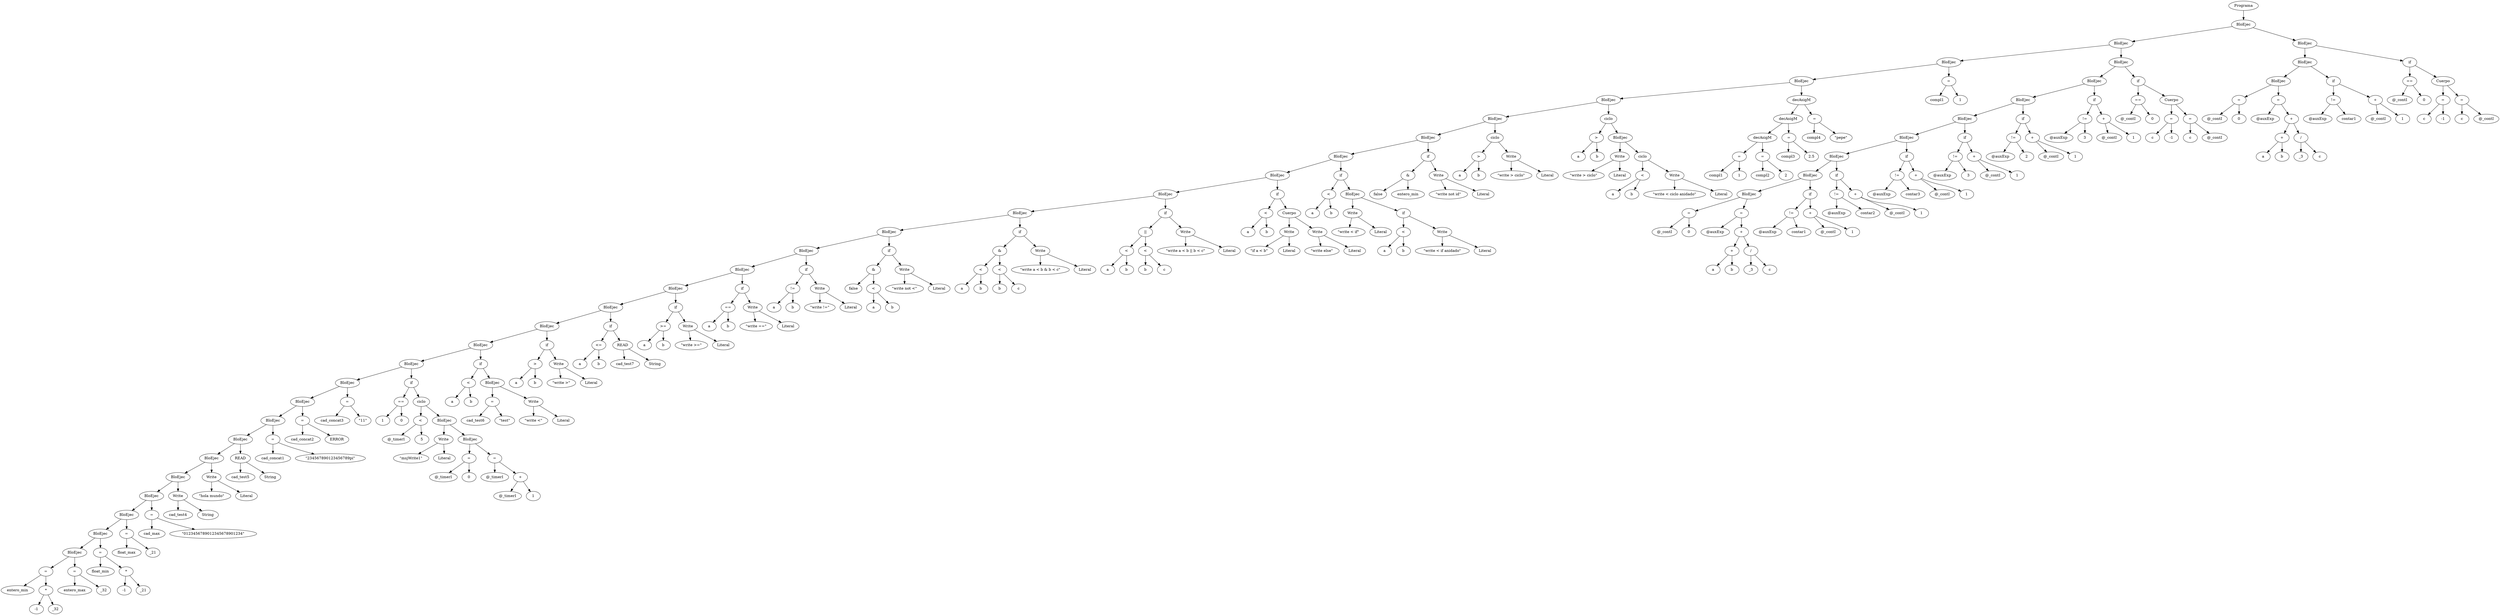 digraph G{
"nodo419"[ label="Programa"];
"nodo418"[ label="BloEjec"];
nodo419 -> nodo418
"nodo418"[ label="BloEjec"];
"nodo384"[ label="BloEjec"];
nodo418 -> nodo384
"nodo384"[ label="BloEjec"];
"nodo310"[ label="BloEjec"];
nodo384 -> nodo310
"nodo310"[ label="BloEjec"];
"nodo306"[ label="BloEjec"];
nodo310 -> nodo306
"nodo306"[ label="BloEjec"];
"nodo290"[ label="BloEjec"];
nodo306 -> nodo290
"nodo290"[ label="BloEjec"];
"nodo274"[ label="BloEjec"];
nodo290 -> nodo274
"nodo274"[ label="BloEjec"];
"nodo266"[ label="BloEjec"];
nodo274 -> nodo266
"nodo266"[ label="BloEjec"];
"nodo258"[ label="BloEjec"];
nodo266 -> nodo258
"nodo258"[ label="BloEjec"];
"nodo242"[ label="BloEjec"];
nodo258 -> nodo242
"nodo242"[ label="BloEjec"];
"nodo230"[ label="BloEjec"];
nodo242 -> nodo230
"nodo230"[ label="BloEjec"];
"nodo218"[ label="BloEjec"];
nodo230 -> nodo218
"nodo218"[ label="BloEjec"];
"nodo206"[ label="BloEjec"];
nodo218 -> nodo206
"nodo206"[ label="BloEjec"];
"nodo196"[ label="BloEjec"];
nodo206 -> nodo196
"nodo196"[ label="BloEjec"];
"nodo188"[ label="BloEjec"];
nodo196 -> nodo188
"nodo188"[ label="BloEjec"];
"nodo180"[ label="BloEjec"];
nodo188 -> nodo180
"nodo180"[ label="BloEjec"];
"nodo172"[ label="BloEjec"];
nodo180 -> nodo172
"nodo172"[ label="BloEjec"];
"nodo164"[ label="BloEjec"];
nodo172 -> nodo164
"nodo164"[ label="BloEjec"];
"nodo156"[ label="BloEjec"];
nodo164 -> nodo156
"nodo156"[ label="BloEjec"];
"nodo144"[ label="BloEjec"];
nodo156 -> nodo144
"nodo144"[ label="BloEjec"];
"nodo122"[ label="BloEjec"];
nodo144 -> nodo122
"nodo122"[ label="BloEjec"];
"nodo118"[ label="BloEjec"];
nodo122 -> nodo118
"nodo118"[ label="BloEjec"];
"nodo114"[ label="BloEjec"];
nodo118 -> nodo114
"nodo114"[ label="BloEjec"];
"nodo110"[ label="BloEjec"];
nodo114 -> nodo110
"nodo110"[ label="BloEjec"];
"nodo106"[ label="BloEjec"];
nodo110 -> nodo106
"nodo106"[ label="BloEjec"];
"nodo102"[ label="BloEjec"];
nodo106 -> nodo102
"nodo102"[ label="BloEjec"];
"nodo98"[ label="BloEjec"];
nodo102 -> nodo98
"nodo98"[ label="BloEjec"];
"nodo94"[ label="BloEjec"];
nodo98 -> nodo94
"nodo94"[ label="BloEjec"];
"nodo90"[ label="BloEjec"];
nodo94 -> nodo90
"nodo90"[ label="BloEjec"];
"nodo84"[ label="BloEjec"];
nodo90 -> nodo84
"nodo84"[ label="BloEjec"];
"nodo80"[ label="="];
nodo84 -> nodo80
"nodo80"[ label="="];
"nodo79"[ label="entero_min"];
nodo80 -> nodo79
"nodo79"[ label="entero_min"];
"nodo78"[ label="*"];
nodo80 -> nodo78
"nodo78"[ label="*"];
"nodo77"[ label="-1"];
nodo78 -> nodo77
"nodo77"[ label="-1"];
"nodo76"[ label="_32"];
nodo78 -> nodo76
"nodo76"[ label="_32"];
"nodo83"[ label="="];
nodo84 -> nodo83
"nodo83"[ label="="];
"nodo82"[ label="entero_max"];
nodo83 -> nodo82
"nodo82"[ label="entero_max"];
"nodo81"[ label="_32"];
nodo83 -> nodo81
"nodo81"[ label="_32"];
"nodo89"[ label="="];
nodo90 -> nodo89
"nodo89"[ label="="];
"nodo88"[ label="float_min"];
nodo89 -> nodo88
"nodo88"[ label="float_min"];
"nodo87"[ label="*"];
nodo89 -> nodo87
"nodo87"[ label="*"];
"nodo86"[ label="-1"];
nodo87 -> nodo86
"nodo86"[ label="-1"];
"nodo85"[ label="_21"];
nodo87 -> nodo85
"nodo85"[ label="_21"];
"nodo93"[ label="="];
nodo94 -> nodo93
"nodo93"[ label="="];
"nodo92"[ label="float_max"];
nodo93 -> nodo92
"nodo92"[ label="float_max"];
"nodo91"[ label="_21"];
nodo93 -> nodo91
"nodo91"[ label="_21"];
"nodo97"[ label="="];
nodo98 -> nodo97
"nodo97"[ label="="];
"nodo96"[ label="cad_max"];
nodo97 -> nodo96
"nodo96"[ label="cad_max"];
"nodo95"[ label="\"0123456789012345678901234\""];
nodo97 -> nodo95
"nodo95"[ label="\"0123456789012345678901234\""];
"nodo101"[ label="Write"];
nodo102 -> nodo101
"nodo101"[ label="Write"];
"nodo100"[ label="cad_test4"];
nodo101 -> nodo100
"nodo100"[ label="cad_test4"];
"nodo99"[ label="String"];
nodo101 -> nodo99
"nodo99"[ label="String"];
"nodo105"[ label="Write"];
nodo106 -> nodo105
"nodo105"[ label="Write"];
"nodo104"[ label="\"itera\""];
nodo105 -> nodo104
"nodo104"[ label="\"hola mundo\""];
"nodo103"[ label="Literal"];
nodo105 -> nodo103
"nodo103"[ label="Literal"];
"nodo109"[ label="READ"];
nodo110 -> nodo109
"nodo109"[ label="READ"];
"nodo108"[ label="cad_test5"];
nodo109 -> nodo108
"nodo108"[ label="cad_test5"];
"nodo107"[ label="String"];
nodo109 -> nodo107
"nodo107"[ label="String"];
"nodo113"[ label="="];
nodo114 -> nodo113
"nodo113"[ label="="];
"nodo112"[ label="cad_concat1"];
nodo113 -> nodo112
"nodo112"[ label="cad_concat1"];
"nodo111"[ label="\"234567890123456789pi\""];
nodo113 -> nodo111
"nodo111"[ label="\"234567890123456789pi\""];
"nodo117"[ label="="];
nodo118 -> nodo117
"nodo117"[ label="="];
"nodo116"[ label="cad_concat2"];
nodo117 -> nodo116
"nodo116"[ label="cad_concat2"];
"nodo115"[ label="ERROR"];
nodo117 -> nodo115
"nodo115"[ label="ERROR"];
"nodo121"[ label="="];
nodo122 -> nodo121
"nodo121"[ label="="];
"nodo120"[ label="cad_concat3"];
nodo121 -> nodo120
"nodo120"[ label="cad_concat3"];
"nodo119"[ label="\"11\""];
nodo121 -> nodo119
"nodo119"[ label="\"11\""];
"nodo143"[ label="if"];
nodo144 -> nodo143
"nodo143"[ label="if"];
"nodo125"[ label="=="];
nodo143 -> nodo125
"nodo125"[ label="=="];
"nodo124"[ label="1"];
nodo125 -> nodo124
"nodo124"[ label="1"];
"nodo123"[ label="0"];
nodo125 -> nodo123
"nodo123"[ label="0"];
"nodo142"[ label="ciclo"];
nodo143 -> nodo142
"nodo142"[ label="ciclo"];
"nodo141"[ label="<"];
nodo142 -> nodo141
"nodo141"[ label="<"];
"nodo140"[ label="@_timerI"];
nodo141 -> nodo140
"nodo140"[ label="@_timerI"];
"nodo139"[ label="5"];
nodo141 -> nodo139
"nodo139"[ label="5"];
"nodo138"[ label="BloEjec"];
nodo142 -> nodo138
"nodo138"[ label="BloEjec"];
"nodo128"[ label="Write"];
nodo138 -> nodo128
"nodo128"[ label="Write"];
"nodo127"[ label="\"itera\""];
nodo128 -> nodo127
"nodo127"[ label="\"msjWrite1\""];
"nodo126"[ label="Literal"];
nodo128 -> nodo126
"nodo126"[ label="Literal"];
"nodo137"[ label="BloEjec"];
nodo138 -> nodo137
"nodo137"[ label="BloEjec"];
"nodo136"[ label="="];
nodo137 -> nodo136
"nodo136"[ label="="];
"nodo135"[ label="@_timerI"];
nodo136 -> nodo135
"nodo135"[ label="@_timerI"];
"nodo134"[ label="0"];
nodo136 -> nodo134
"nodo134"[ label="0"];
"nodo133"[ label="="];
nodo137 -> nodo133
"nodo133"[ label="="];
"nodo132"[ label="@_timerI"];
nodo133 -> nodo132
"nodo132"[ label="@_timerI"];
"nodo131"[ label="+"];
nodo133 -> nodo131
"nodo131"[ label="+"];
"nodo130"[ label="@_timerI"];
nodo131 -> nodo130
"nodo130"[ label="@_timerI"];
"nodo129"[ label="1"];
nodo131 -> nodo129
"nodo129"[ label="1"];
"nodo155"[ label="if"];
nodo156 -> nodo155
"nodo155"[ label="if"];
"nodo147"[ label="<"];
nodo155 -> nodo147
"nodo147"[ label="<"];
"nodo145"[ label="a"];
nodo147 -> nodo145
"nodo145"[ label="a"];
"nodo146"[ label="b"];
nodo147 -> nodo146
"nodo146"[ label="b"];
"nodo154"[ label="BloEjec"];
nodo155 -> nodo154
"nodo154"[ label="BloEjec"];
"nodo150"[ label="="];
nodo154 -> nodo150
"nodo150"[ label="="];
"nodo149"[ label="cad_test6"];
nodo150 -> nodo149
"nodo149"[ label="cad_test6"];
"nodo148"[ label="\"test\""];
nodo150 -> nodo148
"nodo148"[ label="\"test\""];
"nodo153"[ label="Write"];
nodo154 -> nodo153
"nodo153"[ label="Write"];
"nodo152"[ label="\"itera\""];
nodo153 -> nodo152
"nodo152"[ label="\"write <\""];
"nodo151"[ label="Literal"];
nodo153 -> nodo151
"nodo151"[ label="Literal"];
"nodo163"[ label="if"];
nodo164 -> nodo163
"nodo163"[ label="if"];
"nodo159"[ label=">"];
nodo163 -> nodo159
"nodo159"[ label=">"];
"nodo157"[ label="a"];
nodo159 -> nodo157
"nodo157"[ label="a"];
"nodo158"[ label="b"];
nodo159 -> nodo158
"nodo158"[ label="b"];
"nodo162"[ label="Write"];
nodo163 -> nodo162
"nodo162"[ label="Write"];
"nodo161"[ label="\"itera\""];
nodo162 -> nodo161
"nodo161"[ label="\"write >\""];
"nodo160"[ label="Literal"];
nodo162 -> nodo160
"nodo160"[ label="Literal"];
"nodo171"[ label="if"];
nodo172 -> nodo171
"nodo171"[ label="if"];
"nodo167"[ label="<="];
nodo171 -> nodo167
"nodo167"[ label="<="];
"nodo165"[ label="a"];
nodo167 -> nodo165
"nodo165"[ label="a"];
"nodo166"[ label="b"];
nodo167 -> nodo166
"nodo166"[ label="b"];
"nodo170"[ label="READ"];
nodo171 -> nodo170
"nodo170"[ label="READ"];
"nodo169"[ label="cad_test7"];
nodo170 -> nodo169
"nodo169"[ label="cad_test7"];
"nodo168"[ label="String"];
nodo170 -> nodo168
"nodo168"[ label="String"];
"nodo179"[ label="if"];
nodo180 -> nodo179
"nodo179"[ label="if"];
"nodo175"[ label=">="];
nodo179 -> nodo175
"nodo175"[ label=">="];
"nodo173"[ label="a"];
nodo175 -> nodo173
"nodo173"[ label="a"];
"nodo174"[ label="b"];
nodo175 -> nodo174
"nodo174"[ label="b"];
"nodo178"[ label="Write"];
nodo179 -> nodo178
"nodo178"[ label="Write"];
"nodo177"[ label="\"itera\""];
nodo178 -> nodo177
"nodo177"[ label="\"write >=\""];
"nodo176"[ label="Literal"];
nodo178 -> nodo176
"nodo176"[ label="Literal"];
"nodo187"[ label="if"];
nodo188 -> nodo187
"nodo187"[ label="if"];
"nodo183"[ label="=="];
nodo187 -> nodo183
"nodo183"[ label="=="];
"nodo181"[ label="a"];
nodo183 -> nodo181
"nodo181"[ label="a"];
"nodo182"[ label="b"];
nodo183 -> nodo182
"nodo182"[ label="b"];
"nodo186"[ label="Write"];
nodo187 -> nodo186
"nodo186"[ label="Write"];
"nodo185"[ label="\"itera\""];
nodo186 -> nodo185
"nodo185"[ label="\"write ==\""];
"nodo184"[ label="Literal"];
nodo186 -> nodo184
"nodo184"[ label="Literal"];
"nodo195"[ label="if"];
nodo196 -> nodo195
"nodo195"[ label="if"];
"nodo191"[ label="!="];
nodo195 -> nodo191
"nodo191"[ label="!="];
"nodo189"[ label="a"];
nodo191 -> nodo189
"nodo189"[ label="a"];
"nodo190"[ label="b"];
nodo191 -> nodo190
"nodo190"[ label="b"];
"nodo194"[ label="Write"];
nodo195 -> nodo194
"nodo194"[ label="Write"];
"nodo193"[ label="\"itera\""];
nodo194 -> nodo193
"nodo193"[ label="\"write !=\""];
"nodo192"[ label="Literal"];
nodo194 -> nodo192
"nodo192"[ label="Literal"];
"nodo205"[ label="if"];
nodo206 -> nodo205
"nodo205"[ label="if"];
"nodo201"[ label="&"];
nodo205 -> nodo201
"nodo201"[ label="&"];
"nodo200"[ label="false"];
nodo201 -> nodo200
"nodo200"[ label="false"];
"nodo199"[ label="<"];
nodo201 -> nodo199
"nodo199"[ label="<"];
"nodo197"[ label="a"];
nodo199 -> nodo197
"nodo197"[ label="a"];
"nodo198"[ label="b"];
nodo199 -> nodo198
"nodo198"[ label="b"];
"nodo204"[ label="Write"];
nodo205 -> nodo204
"nodo204"[ label="Write"];
"nodo203"[ label="\"itera\""];
nodo204 -> nodo203
"nodo203"[ label="\"write not <\""];
"nodo202"[ label="Literal"];
nodo204 -> nodo202
"nodo202"[ label="Literal"];
"nodo217"[ label="if"];
nodo218 -> nodo217
"nodo217"[ label="if"];
"nodo213"[ label="&"];
nodo217 -> nodo213
"nodo213"[ label="&"];
"nodo209"[ label="<"];
nodo213 -> nodo209
"nodo209"[ label="<"];
"nodo207"[ label="a"];
nodo209 -> nodo207
"nodo207"[ label="a"];
"nodo208"[ label="b"];
nodo209 -> nodo208
"nodo208"[ label="b"];
"nodo212"[ label="<"];
nodo213 -> nodo212
"nodo212"[ label="<"];
"nodo210"[ label="b"];
nodo212 -> nodo210
"nodo210"[ label="b"];
"nodo211"[ label="c"];
nodo212 -> nodo211
"nodo211"[ label="c"];
"nodo216"[ label="Write"];
nodo217 -> nodo216
"nodo216"[ label="Write"];
"nodo215"[ label="\"itera\""];
nodo216 -> nodo215
"nodo215"[ label="\"write a < b & b < c\""];
"nodo214"[ label="Literal"];
nodo216 -> nodo214
"nodo214"[ label="Literal"];
"nodo229"[ label="if"];
nodo230 -> nodo229
"nodo229"[ label="if"];
"nodo225"[ label="||"];
nodo229 -> nodo225
"nodo225"[ label="||"];
"nodo221"[ label="<"];
nodo225 -> nodo221
"nodo221"[ label="<"];
"nodo219"[ label="a"];
nodo221 -> nodo219
"nodo219"[ label="a"];
"nodo220"[ label="b"];
nodo221 -> nodo220
"nodo220"[ label="b"];
"nodo224"[ label="<"];
nodo225 -> nodo224
"nodo224"[ label="<"];
"nodo222"[ label="b"];
nodo224 -> nodo222
"nodo222"[ label="b"];
"nodo223"[ label="c"];
nodo224 -> nodo223
"nodo223"[ label="c"];
"nodo228"[ label="Write"];
nodo229 -> nodo228
"nodo228"[ label="Write"];
"nodo227"[ label="\"itera\""];
nodo228 -> nodo227
"nodo227"[ label="\"write a < b || b < c\""];
"nodo226"[ label="Literal"];
nodo228 -> nodo226
"nodo226"[ label="Literal"];
"nodo241"[ label="if"];
nodo242 -> nodo241
"nodo241"[ label="if"];
"nodo233"[ label="<"];
nodo241 -> nodo233
"nodo233"[ label="<"];
"nodo231"[ label="a"];
nodo233 -> nodo231
"nodo231"[ label="a"];
"nodo232"[ label="b"];
nodo233 -> nodo232
"nodo232"[ label="b"];
"nodo240"[ label="Cuerpo"];
nodo241 -> nodo240
"nodo240"[ label="Cuerpo"];
"nodo236"[ label="Write"];
nodo240 -> nodo236
"nodo236"[ label="Write"];
"nodo235"[ label="\"itera\""];
nodo236 -> nodo235
"nodo235"[ label="\"if a < b\""];
"nodo234"[ label="Literal"];
nodo236 -> nodo234
"nodo234"[ label="Literal"];
"nodo239"[ label="Write"];
nodo240 -> nodo239
"nodo239"[ label="Write"];
"nodo238"[ label="\"itera\""];
nodo239 -> nodo238
"nodo238"[ label="\"write else\""];
"nodo237"[ label="Literal"];
nodo239 -> nodo237
"nodo237"[ label="Literal"];
"nodo257"[ label="if"];
nodo258 -> nodo257
"nodo257"[ label="if"];
"nodo245"[ label="<"];
nodo257 -> nodo245
"nodo245"[ label="<"];
"nodo243"[ label="a"];
nodo245 -> nodo243
"nodo243"[ label="a"];
"nodo244"[ label="b"];
nodo245 -> nodo244
"nodo244"[ label="b"];
"nodo256"[ label="BloEjec"];
nodo257 -> nodo256
"nodo256"[ label="BloEjec"];
"nodo248"[ label="Write"];
nodo256 -> nodo248
"nodo248"[ label="Write"];
"nodo247"[ label="\"itera\""];
nodo248 -> nodo247
"nodo247"[ label="\"write < if\""];
"nodo246"[ label="Literal"];
nodo248 -> nodo246
"nodo246"[ label="Literal"];
"nodo255"[ label="if"];
nodo256 -> nodo255
"nodo255"[ label="if"];
"nodo251"[ label="<"];
nodo255 -> nodo251
"nodo251"[ label="<"];
"nodo249"[ label="a"];
nodo251 -> nodo249
"nodo249"[ label="a"];
"nodo250"[ label="b"];
nodo251 -> nodo250
"nodo250"[ label="b"];
"nodo254"[ label="Write"];
nodo255 -> nodo254
"nodo254"[ label="Write"];
"nodo253"[ label="\"itera\""];
nodo254 -> nodo253
"nodo253"[ label="\"write < if anidado\""];
"nodo252"[ label="Literal"];
nodo254 -> nodo252
"nodo252"[ label="Literal"];
"nodo265"[ label="if"];
nodo266 -> nodo265
"nodo265"[ label="if"];
"nodo261"[ label="&"];
nodo265 -> nodo261
"nodo261"[ label="&"];
"nodo260"[ label="false"];
nodo261 -> nodo260
"nodo260"[ label="false"];
"nodo259"[ label="entero_min"];
nodo261 -> nodo259
"nodo259"[ label="entero_min"];
"nodo264"[ label="Write"];
nodo265 -> nodo264
"nodo264"[ label="Write"];
"nodo263"[ label="\"itera\""];
nodo264 -> nodo263
"nodo263"[ label="\"write not id\""];
"nodo262"[ label="Literal"];
nodo264 -> nodo262
"nodo262"[ label="Literal"];
"nodo273"[ label="ciclo"];
nodo274 -> nodo273
"nodo273"[ label="ciclo"];
"nodo269"[ label=">"];
nodo273 -> nodo269
"nodo269"[ label=">"];
"nodo267"[ label="a"];
nodo269 -> nodo267
"nodo267"[ label="a"];
"nodo268"[ label="b"];
nodo269 -> nodo268
"nodo268"[ label="b"];
"nodo272"[ label="Write"];
nodo273 -> nodo272
"nodo272"[ label="Write"];
"nodo271"[ label="\"itera\""];
nodo272 -> nodo271
"nodo271"[ label="\"write > ciclo\""];
"nodo270"[ label="Literal"];
nodo272 -> nodo270
"nodo270"[ label="Literal"];
"nodo289"[ label="ciclo"];
nodo290 -> nodo289
"nodo289"[ label="ciclo"];
"nodo277"[ label=">"];
nodo289 -> nodo277
"nodo277"[ label=">"];
"nodo275"[ label="a"];
nodo277 -> nodo275
"nodo275"[ label="a"];
"nodo276"[ label="b"];
nodo277 -> nodo276
"nodo276"[ label="b"];
"nodo288"[ label="BloEjec"];
nodo289 -> nodo288
"nodo288"[ label="BloEjec"];
"nodo280"[ label="Write"];
nodo288 -> nodo280
"nodo280"[ label="Write"];
"nodo279"[ label="\"itera\""];
nodo280 -> nodo279
"nodo279"[ label="\"write > ciclo\""];
"nodo278"[ label="Literal"];
nodo280 -> nodo278
"nodo278"[ label="Literal"];
"nodo287"[ label="ciclo"];
nodo288 -> nodo287
"nodo287"[ label="ciclo"];
"nodo283"[ label="<"];
nodo287 -> nodo283
"nodo283"[ label="<"];
"nodo281"[ label="a"];
nodo283 -> nodo281
"nodo281"[ label="a"];
"nodo282"[ label="b"];
nodo283 -> nodo282
"nodo282"[ label="b"];
"nodo286"[ label="Write"];
nodo287 -> nodo286
"nodo286"[ label="Write"];
"nodo285"[ label="\"itera\""];
nodo286 -> nodo285
"nodo285"[ label="\"write < ciclo anidado\""];
"nodo284"[ label="Literal"];
nodo286 -> nodo284
"nodo284"[ label="Literal"];
"nodo305"[ label="decAsigM"];
nodo306 -> nodo305
"nodo305"[ label="decAsigM"];
"nodo301"[ label="decAsigM"];
nodo305 -> nodo301
"nodo301"[ label="decAsigM"];
"nodo297"[ label="decAsigM"];
nodo301 -> nodo297
"nodo297"[ label="decAsigM"];
"nodo293"[ label="="];
nodo297 -> nodo293
"nodo293"[ label="="];
"nodo292"[ label="compl1"];
nodo293 -> nodo292
"nodo292"[ label="compl1"];
"nodo291"[ label="1"];
nodo293 -> nodo291
"nodo291"[ label="1"];
"nodo296"[ label="="];
nodo297 -> nodo296
"nodo296"[ label="="];
"nodo295"[ label="compl2"];
nodo296 -> nodo295
"nodo295"[ label="compl2"];
"nodo294"[ label="2"];
nodo296 -> nodo294
"nodo294"[ label="2"];
"nodo300"[ label="="];
nodo301 -> nodo300
"nodo300"[ label="="];
"nodo299"[ label="compl3"];
nodo300 -> nodo299
"nodo299"[ label="compl3"];
"nodo298"[ label="2.5"];
nodo300 -> nodo298
"nodo298"[ label="2.5"];
"nodo304"[ label="="];
nodo305 -> nodo304
"nodo304"[ label="="];
"nodo303"[ label="compl4"];
nodo304 -> nodo303
"nodo303"[ label="compl4"];
"nodo302"[ label="\"pepe\""];
nodo304 -> nodo302
"nodo302"[ label="\"pepe\""];
"nodo309"[ label="="];
nodo310 -> nodo309
"nodo309"[ label="="];
"nodo308"[ label="compl1"];
nodo309 -> nodo308
"nodo308"[ label="compl1"];
"nodo307"[ label="1"];
nodo309 -> nodo307
"nodo307"[ label="1"];
"nodo383"[ label="BloEjec"];
nodo384 -> nodo383
"nodo383"[ label="BloEjec"];
"nodo371"[ label="BloEjec"];
nodo383 -> nodo371
"nodo371"[ label="BloEjec"];
"nodo363"[ label="BloEjec"];
nodo371 -> nodo363
"nodo363"[ label="BloEjec"];
"nodo355"[ label="BloEjec"];
nodo363 -> nodo355
"nodo355"[ label="BloEjec"];
"nodo347"[ label="BloEjec"];
nodo355 -> nodo347
"nodo347"[ label="BloEjec"];
"nodo339"[ label="BloEjec"];
nodo347 -> nodo339
"nodo339"[ label="BloEjec"];
"nodo331"[ label="BloEjec"];
nodo339 -> nodo331
"nodo331"[ label="BloEjec"];
"nodo330"[ label="BloEjec"];
nodo331 -> nodo330
"nodo330"[ label="BloEjec"];
"nodo329"[ label="="];
nodo330 -> nodo329
"nodo329"[ label="="];
"nodo328"[ label="@_contI"];
nodo329 -> nodo328
"nodo328"[ label="@_contI"];
"nodo327"[ label="0"];
nodo329 -> nodo327
"nodo327"[ label="0"];
"nodo326"[ label="="];
nodo330 -> nodo326
"nodo326"[ label="="];
"nodo325"[ label="@auxExp"];
nodo326 -> nodo325
"nodo325"[ label="@auxExp"];
"nodo317"[ label="+"];
nodo326 -> nodo317
"nodo317"[ label="+"];
"nodo313"[ label="+"];
nodo317 -> nodo313
"nodo313"[ label="+"];
"nodo311"[ label="a"];
nodo313 -> nodo311
"nodo311"[ label="a"];
"nodo312"[ label="b"];
nodo313 -> nodo312
"nodo312"[ label="b"];
"nodo316"[ label="/"];
nodo317 -> nodo316
"nodo316"[ label="/"];
"nodo314"[ label="_3"];
nodo316 -> nodo314
"nodo314"[ label="_3"];
"nodo315"[ label="c"];
nodo316 -> nodo315
"nodo315"[ label="c"];
"nodo324"[ label="if"];
nodo331 -> nodo324
"nodo324"[ label="if"];
"nodo323"[ label="!="];
nodo324 -> nodo323
"nodo323"[ label="!="];
"nodo322"[ label="@auxExp"];
nodo323 -> nodo322
"nodo322"[ label="@auxExp"];
"nodo318"[ label="contar1"];
nodo323 -> nodo318
"nodo318"[ label="contar1"];
"nodo321"[ label="+"];
nodo324 -> nodo321
"nodo321"[ label="+"];
"nodo320"[ label="@_contI"];
nodo321 -> nodo320
"nodo320"[ label="@_contI"];
"nodo319"[ label="1"];
nodo321 -> nodo319
"nodo319"[ label="1"];
"nodo338"[ label="if"];
nodo339 -> nodo338
"nodo338"[ label="if"];
"nodo337"[ label="!="];
nodo338 -> nodo337
"nodo337"[ label="!="];
"nodo336"[ label="@auxExp"];
nodo337 -> nodo336
"nodo336"[ label="@auxExp"];
"nodo332"[ label="contar2"];
nodo337 -> nodo332
"nodo332"[ label="contar2"];
"nodo335"[ label="+"];
nodo338 -> nodo335
"nodo335"[ label="+"];
"nodo334"[ label="@_contI"];
nodo335 -> nodo334
"nodo334"[ label="@_contI"];
"nodo333"[ label="1"];
nodo335 -> nodo333
"nodo333"[ label="1"];
"nodo346"[ label="if"];
nodo347 -> nodo346
"nodo346"[ label="if"];
"nodo345"[ label="!="];
nodo346 -> nodo345
"nodo345"[ label="!="];
"nodo344"[ label="@auxExp"];
nodo345 -> nodo344
"nodo344"[ label="@auxExp"];
"nodo340"[ label="contar3"];
nodo345 -> nodo340
"nodo340"[ label="contar3"];
"nodo343"[ label="+"];
nodo346 -> nodo343
"nodo343"[ label="+"];
"nodo342"[ label="@_contI"];
nodo343 -> nodo342
"nodo342"[ label="@_contI"];
"nodo341"[ label="1"];
nodo343 -> nodo341
"nodo341"[ label="1"];
"nodo354"[ label="if"];
nodo355 -> nodo354
"nodo354"[ label="if"];
"nodo353"[ label="!="];
nodo354 -> nodo353
"nodo353"[ label="!="];
"nodo352"[ label="@auxExp"];
nodo353 -> nodo352
"nodo352"[ label="@auxExp"];
"nodo348"[ label="3"];
nodo353 -> nodo348
"nodo348"[ label="3"];
"nodo351"[ label="+"];
nodo354 -> nodo351
"nodo351"[ label="+"];
"nodo350"[ label="@_contI"];
nodo351 -> nodo350
"nodo350"[ label="@_contI"];
"nodo349"[ label="1"];
nodo351 -> nodo349
"nodo349"[ label="1"];
"nodo362"[ label="if"];
nodo363 -> nodo362
"nodo362"[ label="if"];
"nodo361"[ label="!="];
nodo362 -> nodo361
"nodo361"[ label="!="];
"nodo360"[ label="@auxExp"];
nodo361 -> nodo360
"nodo360"[ label="@auxExp"];
"nodo356"[ label="2"];
nodo361 -> nodo356
"nodo356"[ label="2"];
"nodo359"[ label="+"];
nodo362 -> nodo359
"nodo359"[ label="+"];
"nodo358"[ label="@_contI"];
nodo359 -> nodo358
"nodo358"[ label="@_contI"];
"nodo357"[ label="1"];
nodo359 -> nodo357
"nodo357"[ label="1"];
"nodo370"[ label="if"];
nodo371 -> nodo370
"nodo370"[ label="if"];
"nodo369"[ label="!="];
nodo370 -> nodo369
"nodo369"[ label="!="];
"nodo368"[ label="@auxExp"];
nodo369 -> nodo368
"nodo368"[ label="@auxExp"];
"nodo364"[ label="3"];
nodo369 -> nodo364
"nodo364"[ label="3"];
"nodo367"[ label="+"];
nodo370 -> nodo367
"nodo367"[ label="+"];
"nodo366"[ label="@_contI"];
nodo367 -> nodo366
"nodo366"[ label="@_contI"];
"nodo365"[ label="1"];
nodo367 -> nodo365
"nodo365"[ label="1"];
"nodo382"[ label="if"];
nodo383 -> nodo382
"nodo382"[ label="if"];
"nodo381"[ label="=="];
nodo382 -> nodo381
"nodo381"[ label="=="];
"nodo380"[ label="@_contI"];
nodo381 -> nodo380
"nodo380"[ label="@_contI"];
"nodo379"[ label="0"];
nodo381 -> nodo379
"nodo379"[ label="0"];
"nodo378"[ label="Cuerpo"];
nodo382 -> nodo378
"nodo378"[ label="Cuerpo"];
"nodo377"[ label="="];
nodo378 -> nodo377
"nodo377"[ label="="];
"nodo376"[ label="c"];
nodo377 -> nodo376
"nodo376"[ label="c"];
"nodo375"[ label="-1"];
nodo377 -> nodo375
"nodo375"[ label="-1"];
"nodo374"[ label="="];
nodo378 -> nodo374
"nodo374"[ label="="];
"nodo373"[ label="c"];
nodo374 -> nodo373
"nodo373"[ label="c"];
"nodo372"[ label="@_contI"];
nodo374 -> nodo372
"nodo372"[ label="@_contI"];
"nodo417"[ label="BloEjec"];
nodo418 -> nodo417
"nodo417"[ label="BloEjec"];
"nodo405"[ label="BloEjec"];
nodo417 -> nodo405
"nodo405"[ label="BloEjec"];
"nodo404"[ label="BloEjec"];
nodo405 -> nodo404
"nodo404"[ label="BloEjec"];
"nodo403"[ label="="];
nodo404 -> nodo403
"nodo403"[ label="="];
"nodo402"[ label="@_contI"];
nodo403 -> nodo402
"nodo402"[ label="@_contI"];
"nodo401"[ label="0"];
nodo403 -> nodo401
"nodo401"[ label="0"];
"nodo400"[ label="="];
nodo404 -> nodo400
"nodo400"[ label="="];
"nodo399"[ label="@auxExp"];
nodo400 -> nodo399
"nodo399"[ label="@auxExp"];
"nodo391"[ label="+"];
nodo400 -> nodo391
"nodo391"[ label="+"];
"nodo387"[ label="+"];
nodo391 -> nodo387
"nodo387"[ label="+"];
"nodo385"[ label="a"];
nodo387 -> nodo385
"nodo385"[ label="a"];
"nodo386"[ label="b"];
nodo387 -> nodo386
"nodo386"[ label="b"];
"nodo390"[ label="/"];
nodo391 -> nodo390
"nodo390"[ label="/"];
"nodo388"[ label="_3"];
nodo390 -> nodo388
"nodo388"[ label="_3"];
"nodo389"[ label="c"];
nodo390 -> nodo389
"nodo389"[ label="c"];
"nodo398"[ label="if"];
nodo405 -> nodo398
"nodo398"[ label="if"];
"nodo397"[ label="!="];
nodo398 -> nodo397
"nodo397"[ label="!="];
"nodo396"[ label="@auxExp"];
nodo397 -> nodo396
"nodo396"[ label="@auxExp"];
"nodo392"[ label="contar1"];
nodo397 -> nodo392
"nodo392"[ label="contar1"];
"nodo395"[ label="+"];
nodo398 -> nodo395
"nodo395"[ label="+"];
"nodo394"[ label="@_contI"];
nodo395 -> nodo394
"nodo394"[ label="@_contI"];
"nodo393"[ label="1"];
nodo395 -> nodo393
"nodo393"[ label="1"];
"nodo416"[ label="if"];
nodo417 -> nodo416
"nodo416"[ label="if"];
"nodo415"[ label="=="];
nodo416 -> nodo415
"nodo415"[ label="=="];
"nodo414"[ label="@_contI"];
nodo415 -> nodo414
"nodo414"[ label="@_contI"];
"nodo413"[ label="0"];
nodo415 -> nodo413
"nodo413"[ label="0"];
"nodo412"[ label="Cuerpo"];
nodo416 -> nodo412
"nodo412"[ label="Cuerpo"];
"nodo411"[ label="="];
nodo412 -> nodo411
"nodo411"[ label="="];
"nodo410"[ label="c"];
nodo411 -> nodo410
"nodo410"[ label="c"];
"nodo409"[ label="-1"];
nodo411 -> nodo409
"nodo409"[ label="-1"];
"nodo408"[ label="="];
nodo412 -> nodo408
"nodo408"[ label="="];
"nodo407"[ label="c"];
nodo408 -> nodo407
"nodo407"[ label="c"];
"nodo406"[ label="@_contI"];
nodo408 -> nodo406
"nodo406"[ label="@_contI"];
}
